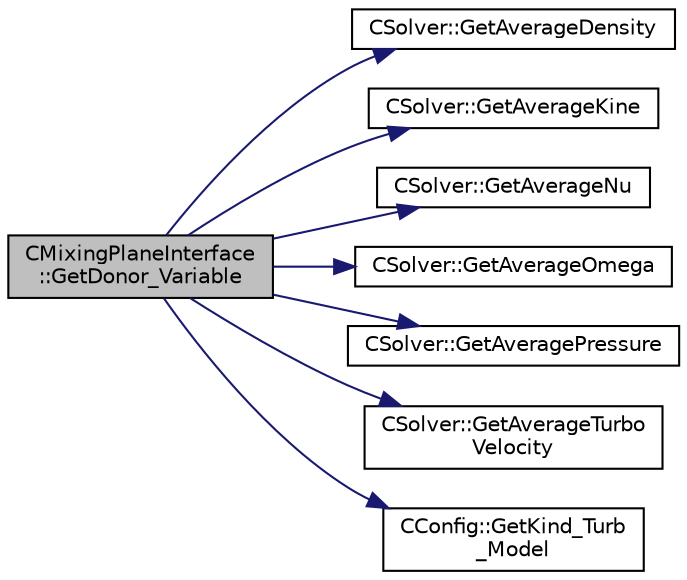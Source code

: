 digraph "CMixingPlaneInterface::GetDonor_Variable"
{
 // LATEX_PDF_SIZE
  edge [fontname="Helvetica",fontsize="10",labelfontname="Helvetica",labelfontsize="10"];
  node [fontname="Helvetica",fontsize="10",shape=record];
  rankdir="LR";
  Node1 [label="CMixingPlaneInterface\l::GetDonor_Variable",height=0.2,width=0.4,color="black", fillcolor="grey75", style="filled", fontcolor="black",tooltip="Retrieve the variable that will be sent from donor mesh to target mesh."];
  Node1 -> Node2 [color="midnightblue",fontsize="10",style="solid",fontname="Helvetica"];
  Node2 [label="CSolver::GetAverageDensity",height=0.2,width=0.4,color="black", fillcolor="white", style="filled",URL="$classCSolver.html#aad101ce552d20296ad558407096c90a9",tooltip="A virtual member."];
  Node1 -> Node3 [color="midnightblue",fontsize="10",style="solid",fontname="Helvetica"];
  Node3 [label="CSolver::GetAverageKine",height=0.2,width=0.4,color="black", fillcolor="white", style="filled",URL="$classCSolver.html#a46d0aa6393e6ede628db41a4b70b6d7e",tooltip="A virtual member."];
  Node1 -> Node4 [color="midnightblue",fontsize="10",style="solid",fontname="Helvetica"];
  Node4 [label="CSolver::GetAverageNu",height=0.2,width=0.4,color="black", fillcolor="white", style="filled",URL="$classCSolver.html#a9068dae0cde73a012a407cc31971bfac",tooltip="A virtual member."];
  Node1 -> Node5 [color="midnightblue",fontsize="10",style="solid",fontname="Helvetica"];
  Node5 [label="CSolver::GetAverageOmega",height=0.2,width=0.4,color="black", fillcolor="white", style="filled",URL="$classCSolver.html#a957050b63cf2ffe713ef82612405466e",tooltip="A virtual member."];
  Node1 -> Node6 [color="midnightblue",fontsize="10",style="solid",fontname="Helvetica"];
  Node6 [label="CSolver::GetAveragePressure",height=0.2,width=0.4,color="black", fillcolor="white", style="filled",URL="$classCSolver.html#a518cb7849f092b7d3cdb11d8122c87e4",tooltip="A virtual member."];
  Node1 -> Node7 [color="midnightblue",fontsize="10",style="solid",fontname="Helvetica"];
  Node7 [label="CSolver::GetAverageTurbo\lVelocity",height=0.2,width=0.4,color="black", fillcolor="white", style="filled",URL="$classCSolver.html#af97ace4956ef36bea8b9c7dce22d711b",tooltip="A virtual member."];
  Node1 -> Node8 [color="midnightblue",fontsize="10",style="solid",fontname="Helvetica"];
  Node8 [label="CConfig::GetKind_Turb\l_Model",height=0.2,width=0.4,color="black", fillcolor="white", style="filled",URL="$classCConfig.html#a42cf888b42ce34079b2e3987bbf147dd",tooltip="Get the kind of the turbulence model."];
}
